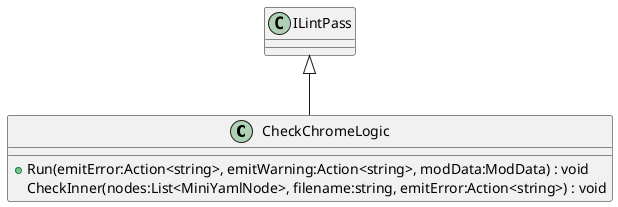 @startuml
class CheckChromeLogic {
    + Run(emitError:Action<string>, emitWarning:Action<string>, modData:ModData) : void
    CheckInner(nodes:List<MiniYamlNode>, filename:string, emitError:Action<string>) : void
}
ILintPass <|-- CheckChromeLogic
@enduml
